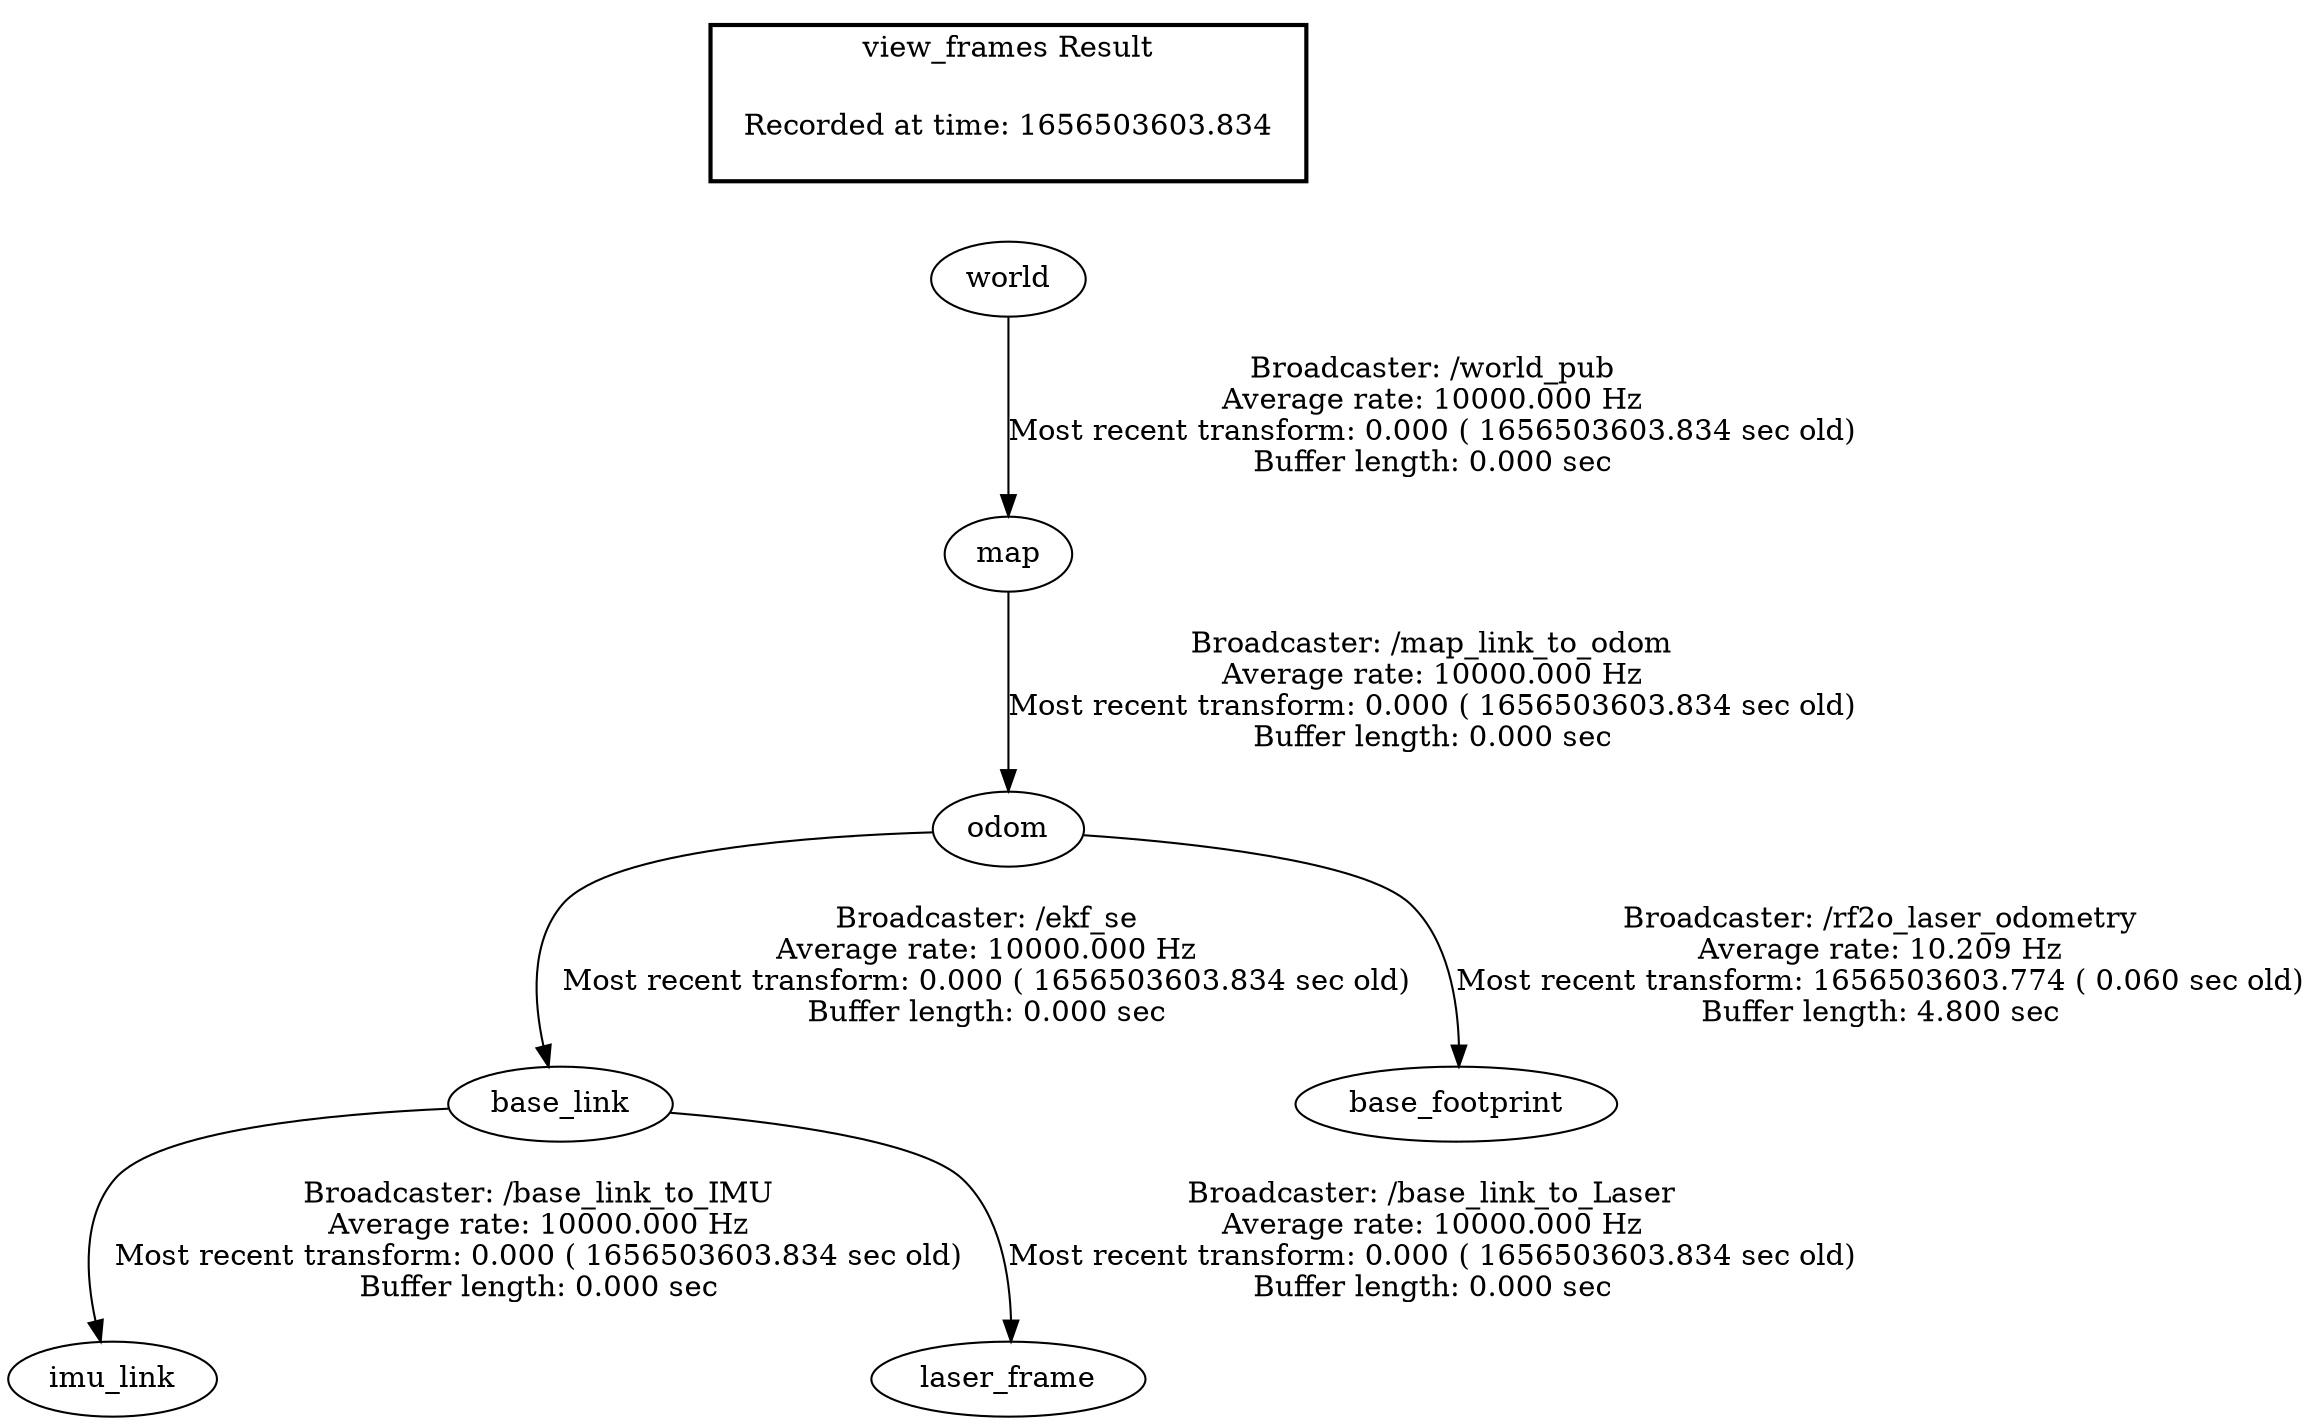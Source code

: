 digraph G {
"map" -> "odom"[label="Broadcaster: /map_link_to_odom\nAverage rate: 10000.000 Hz\nMost recent transform: 0.000 ( 1656503603.834 sec old)\nBuffer length: 0.000 sec\n"];
"world" -> "map"[label="Broadcaster: /world_pub\nAverage rate: 10000.000 Hz\nMost recent transform: 0.000 ( 1656503603.834 sec old)\nBuffer length: 0.000 sec\n"];
"odom" -> "base_link"[label="Broadcaster: /ekf_se\nAverage rate: 10000.000 Hz\nMost recent transform: 0.000 ( 1656503603.834 sec old)\nBuffer length: 0.000 sec\n"];
"odom" -> "base_footprint"[label="Broadcaster: /rf2o_laser_odometry\nAverage rate: 10.209 Hz\nMost recent transform: 1656503603.774 ( 0.060 sec old)\nBuffer length: 4.800 sec\n"];
"base_link" -> "imu_link"[label="Broadcaster: /base_link_to_IMU\nAverage rate: 10000.000 Hz\nMost recent transform: 0.000 ( 1656503603.834 sec old)\nBuffer length: 0.000 sec\n"];
"base_link" -> "laser_frame"[label="Broadcaster: /base_link_to_Laser\nAverage rate: 10000.000 Hz\nMost recent transform: 0.000 ( 1656503603.834 sec old)\nBuffer length: 0.000 sec\n"];
edge [style=invis];
 subgraph cluster_legend { style=bold; color=black; label ="view_frames Result";
"Recorded at time: 1656503603.834"[ shape=plaintext ] ;
 }->"world";
}